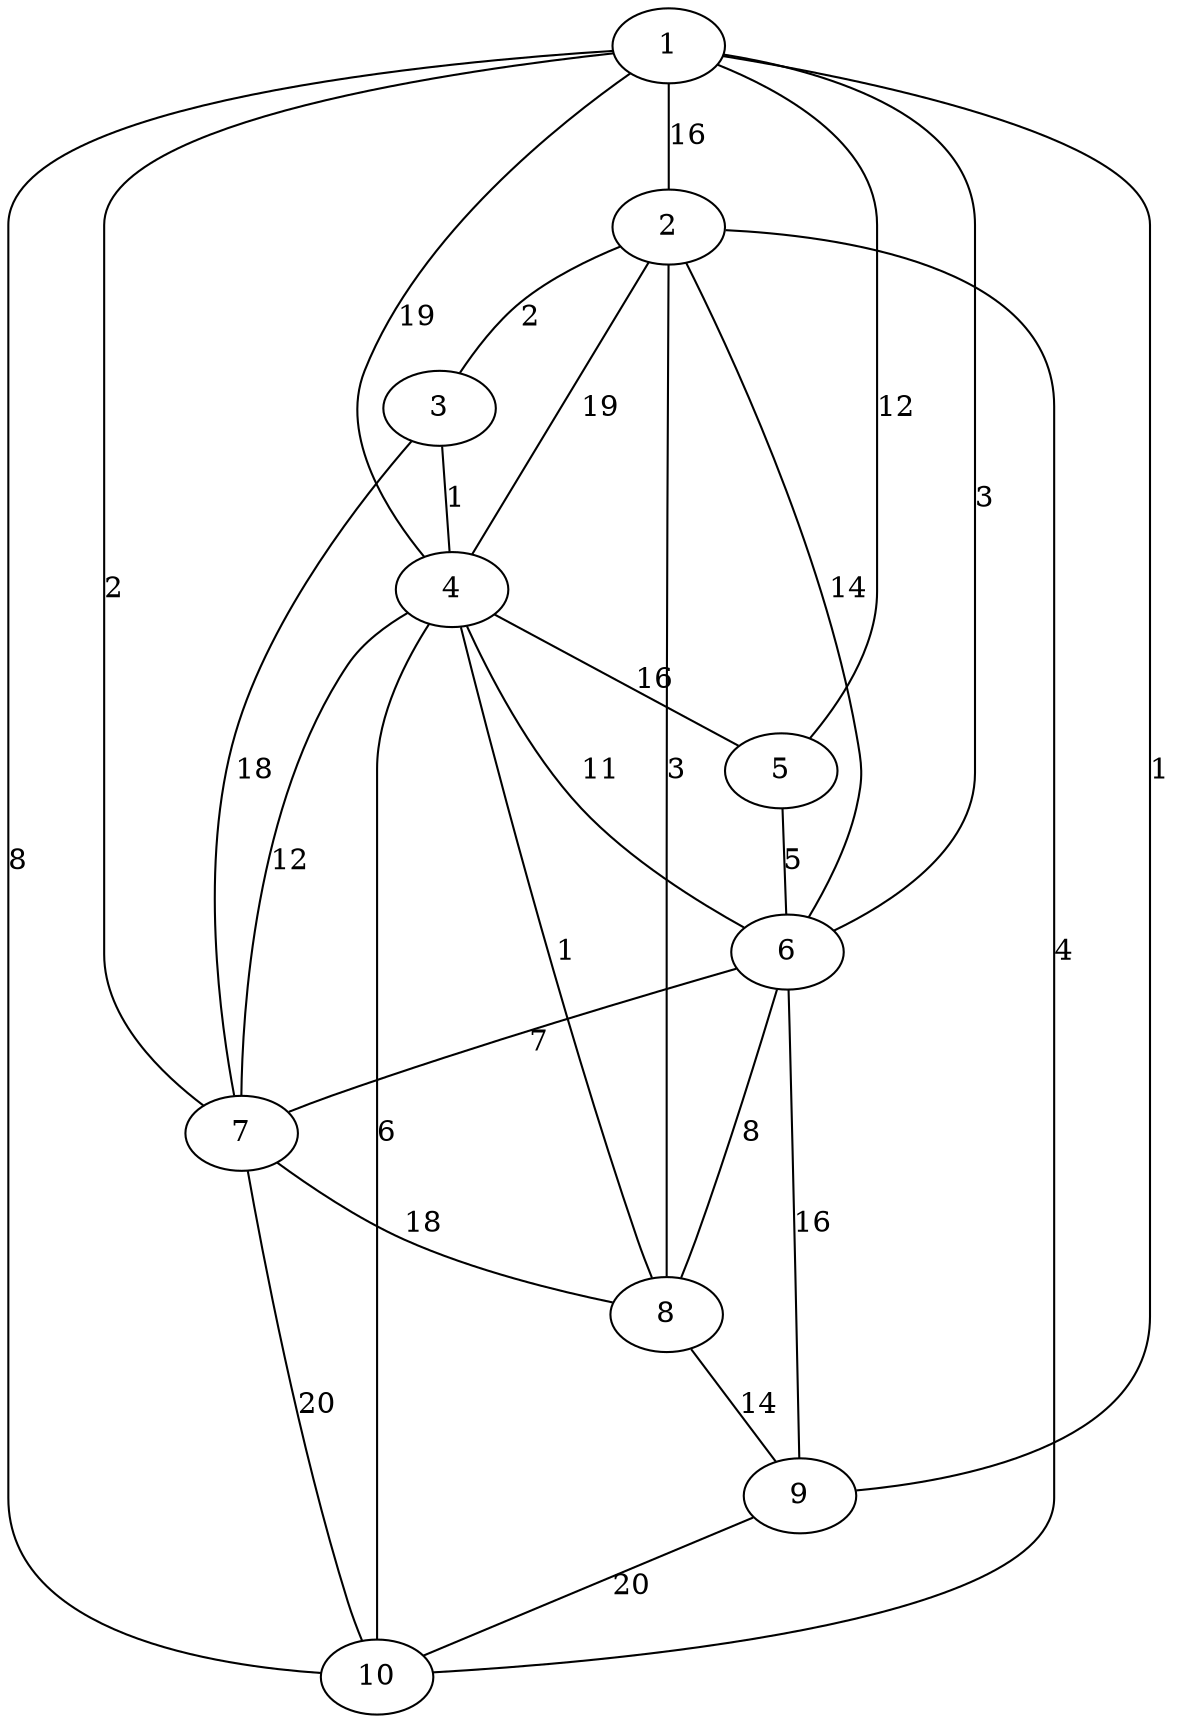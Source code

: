 graph G {
 1 -- 10 [label="8"];
 1 -- 6 [label="3"];
 1 -- 7 [label="2"];
 1 -- 5 [label="12"];
 1 -- 4 [label="19"];
 1 -- 9 [label="1"];
 1 -- 2 [label="16"];
 2 -- 6 [label="14"];
 2 -- 4 [label="19"];
 2 -- 10 [label="4"];
 2 -- 8 [label="3"];
 2 -- 3 [label="2"];
 3 -- 7 [label="18"];
 3 -- 4 [label="1"];
 4 -- 7 [label="12"];
 4 -- 10 [label="6"];
 4 -- 8 [label="1"];
 4 -- 6 [label="11"];
 4 -- 5 [label="16"];
 5 -- 6 [label="5"];
 6 -- 8 [label="8"];
 6 -- 9 [label="16"];
 6 -- 7 [label="7"];
 7 -- 10 [label="20"];
 7 -- 8 [label="18"];
 8 -- 9 [label="14"];
 9 -- 10 [label="20"];
}
